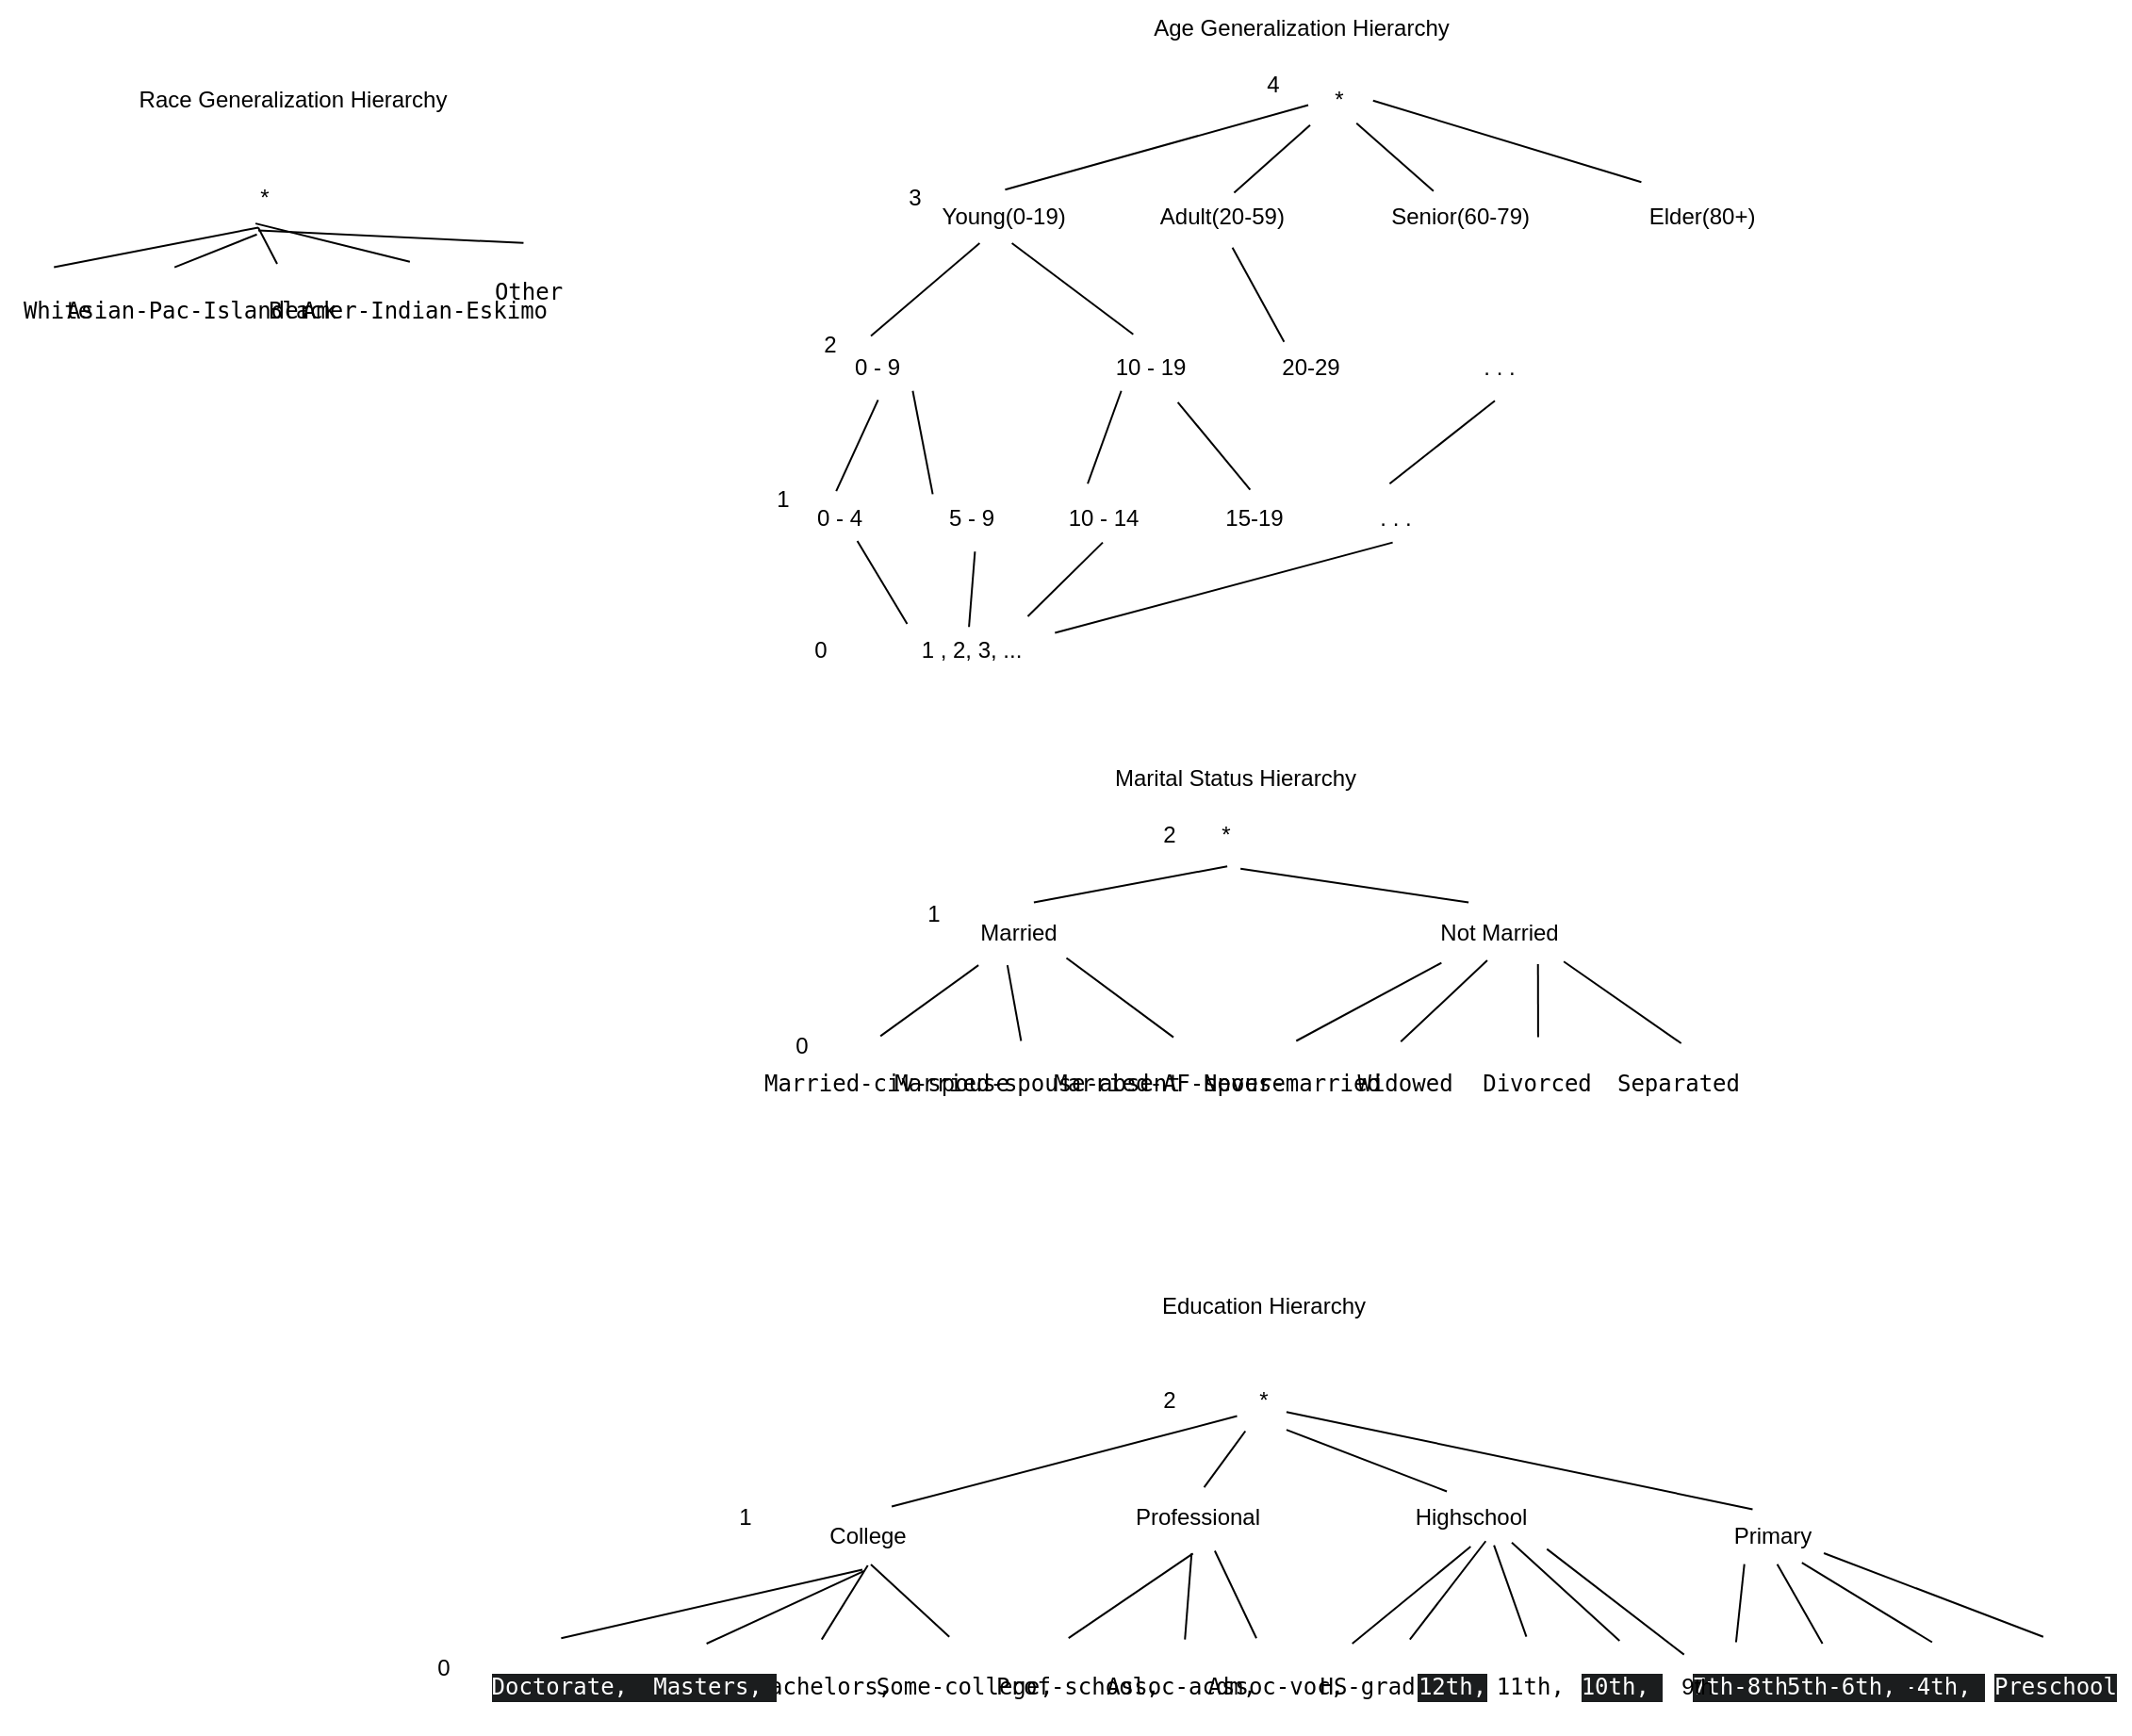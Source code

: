 <mxfile version="28.1.2">
  <diagram name="Page-1" id="BXACPQCS-xIfbanNCWVC">
    <mxGraphModel dx="1797" dy="656" grid="1" gridSize="10" guides="1" tooltips="1" connect="1" arrows="1" fold="1" page="1" pageScale="1" pageWidth="850" pageHeight="1100" math="0" shadow="0">
      <root>
        <mxCell id="0" />
        <mxCell id="1" parent="0" />
        <mxCell id="1mVYOBVDLo1fgl-eQnJa-1" value="1 , 2, 3, ..." style="text;html=1;align=center;verticalAlign=middle;resizable=0;points=[];autosize=1;strokeColor=none;fillColor=none;" vertex="1" parent="1">
          <mxGeometry x="85" y="350" width="80" height="30" as="geometry" />
        </mxCell>
        <mxCell id="1mVYOBVDLo1fgl-eQnJa-2" value="Age Generalization Hierarchy" style="text;html=1;align=center;verticalAlign=middle;resizable=0;points=[];autosize=1;strokeColor=none;fillColor=none;" vertex="1" parent="1">
          <mxGeometry x="210" y="20" width="180" height="30" as="geometry" />
        </mxCell>
        <mxCell id="1mVYOBVDLo1fgl-eQnJa-4" value="0 - 4" style="text;html=1;align=center;verticalAlign=middle;resizable=0;points=[];autosize=1;strokeColor=none;fillColor=none;" vertex="1" parent="1">
          <mxGeometry x="30" y="280" width="50" height="30" as="geometry" />
        </mxCell>
        <mxCell id="1mVYOBVDLo1fgl-eQnJa-5" value="5 - 9" style="text;html=1;align=center;verticalAlign=middle;resizable=0;points=[];autosize=1;strokeColor=none;fillColor=none;" vertex="1" parent="1">
          <mxGeometry x="100" y="280" width="50" height="30" as="geometry" />
        </mxCell>
        <mxCell id="1mVYOBVDLo1fgl-eQnJa-6" value="10 - 14" style="text;html=1;align=center;verticalAlign=middle;resizable=0;points=[];autosize=1;strokeColor=none;fillColor=none;" vertex="1" parent="1">
          <mxGeometry x="165" y="280" width="60" height="30" as="geometry" />
        </mxCell>
        <mxCell id="1mVYOBVDLo1fgl-eQnJa-7" value=". . ." style="text;html=1;align=center;verticalAlign=middle;resizable=0;points=[];autosize=1;strokeColor=none;fillColor=none;" vertex="1" parent="1">
          <mxGeometry x="330" y="280" width="40" height="30" as="geometry" />
        </mxCell>
        <mxCell id="1mVYOBVDLo1fgl-eQnJa-9" value="" style="endArrow=none;html=1;rounded=0;exitX=0.078;exitY=0.033;exitDx=0;exitDy=0;exitPerimeter=0;entryX=0.696;entryY=0.9;entryDx=0;entryDy=0;entryPerimeter=0;" edge="1" parent="1" source="1mVYOBVDLo1fgl-eQnJa-1" target="1mVYOBVDLo1fgl-eQnJa-4">
          <mxGeometry width="50" height="50" relative="1" as="geometry">
            <mxPoint x="260" y="340" as="sourcePoint" />
            <mxPoint x="310" y="290" as="targetPoint" />
          </mxGeometry>
        </mxCell>
        <mxCell id="1mVYOBVDLo1fgl-eQnJa-10" value="" style="endArrow=none;html=1;rounded=0;exitX=0.488;exitY=0.087;exitDx=0;exitDy=0;exitPerimeter=0;entryX=0.544;entryY=1.087;entryDx=0;entryDy=0;entryPerimeter=0;" edge="1" parent="1" source="1mVYOBVDLo1fgl-eQnJa-1" target="1mVYOBVDLo1fgl-eQnJa-5">
          <mxGeometry width="50" height="50" relative="1" as="geometry">
            <mxPoint x="166" y="364" as="sourcePoint" />
            <mxPoint x="140" y="320" as="targetPoint" />
          </mxGeometry>
        </mxCell>
        <mxCell id="1mVYOBVDLo1fgl-eQnJa-11" value="" style="endArrow=none;html=1;rounded=0;exitX=0.878;exitY=-0.1;exitDx=0;exitDy=0;exitPerimeter=0;entryX=0.5;entryY=0.927;entryDx=0;entryDy=0;entryPerimeter=0;" edge="1" parent="1" source="1mVYOBVDLo1fgl-eQnJa-1" target="1mVYOBVDLo1fgl-eQnJa-6">
          <mxGeometry width="50" height="50" relative="1" as="geometry">
            <mxPoint x="276" y="414" as="sourcePoint" />
            <mxPoint x="250" y="370" as="targetPoint" />
          </mxGeometry>
        </mxCell>
        <mxCell id="1mVYOBVDLo1fgl-eQnJa-12" value="" style="endArrow=none;html=1;rounded=0;exitX=1.058;exitY=0.193;exitDx=0;exitDy=0;exitPerimeter=0;entryX=0.47;entryY=0.927;entryDx=0;entryDy=0;entryPerimeter=0;" edge="1" parent="1" source="1mVYOBVDLo1fgl-eQnJa-1" target="1mVYOBVDLo1fgl-eQnJa-7">
          <mxGeometry width="50" height="50" relative="1" as="geometry">
            <mxPoint x="296" y="454" as="sourcePoint" />
            <mxPoint x="270" y="410" as="targetPoint" />
          </mxGeometry>
        </mxCell>
        <mxCell id="1mVYOBVDLo1fgl-eQnJa-13" value="0 - 9" style="text;html=1;align=center;verticalAlign=middle;resizable=0;points=[];autosize=1;strokeColor=none;fillColor=none;" vertex="1" parent="1">
          <mxGeometry x="50" y="200" width="50" height="30" as="geometry" />
        </mxCell>
        <mxCell id="1mVYOBVDLo1fgl-eQnJa-14" value="10 - 19" style="text;html=1;align=center;verticalAlign=middle;resizable=0;points=[];autosize=1;strokeColor=none;fillColor=none;" vertex="1" parent="1">
          <mxGeometry x="190" y="200" width="60" height="30" as="geometry" />
        </mxCell>
        <mxCell id="1mVYOBVDLo1fgl-eQnJa-15" value="15-19" style="text;html=1;align=center;verticalAlign=middle;resizable=0;points=[];autosize=1;strokeColor=none;fillColor=none;" vertex="1" parent="1">
          <mxGeometry x="250" y="280" width="50" height="30" as="geometry" />
        </mxCell>
        <mxCell id="1mVYOBVDLo1fgl-eQnJa-16" value="" style="endArrow=none;html=1;rounded=0;entryX=0.516;entryY=1.073;entryDx=0;entryDy=0;entryPerimeter=0;exitX=0.472;exitY=0.02;exitDx=0;exitDy=0;exitPerimeter=0;" edge="1" parent="1" source="1mVYOBVDLo1fgl-eQnJa-4" target="1mVYOBVDLo1fgl-eQnJa-13">
          <mxGeometry width="50" height="50" relative="1" as="geometry">
            <mxPoint x="310" y="280" as="sourcePoint" />
            <mxPoint x="360" y="230" as="targetPoint" />
          </mxGeometry>
        </mxCell>
        <mxCell id="1mVYOBVDLo1fgl-eQnJa-17" value="" style="endArrow=none;html=1;rounded=0;exitX=0.096;exitY=0.073;exitDx=0;exitDy=0;exitPerimeter=0;entryX=0.884;entryY=0.913;entryDx=0;entryDy=0;entryPerimeter=0;" edge="1" parent="1" source="1mVYOBVDLo1fgl-eQnJa-5" target="1mVYOBVDLo1fgl-eQnJa-13">
          <mxGeometry width="50" height="50" relative="1" as="geometry">
            <mxPoint x="216" y="324" as="sourcePoint" />
            <mxPoint x="190" y="280" as="targetPoint" />
          </mxGeometry>
        </mxCell>
        <mxCell id="1mVYOBVDLo1fgl-eQnJa-18" value="" style="endArrow=none;html=1;rounded=0;exitX=0.367;exitY=-0.113;exitDx=0;exitDy=0;exitPerimeter=0;entryX=0.247;entryY=0.913;entryDx=0;entryDy=0;entryPerimeter=0;" edge="1" parent="1" source="1mVYOBVDLo1fgl-eQnJa-6" target="1mVYOBVDLo1fgl-eQnJa-14">
          <mxGeometry width="50" height="50" relative="1" as="geometry">
            <mxPoint x="196" y="304" as="sourcePoint" />
            <mxPoint x="170" y="260" as="targetPoint" />
          </mxGeometry>
        </mxCell>
        <mxCell id="1mVYOBVDLo1fgl-eQnJa-19" value="" style="endArrow=none;html=1;rounded=0;exitX=0.464;exitY=-0.007;exitDx=0;exitDy=0;exitPerimeter=0;entryX=0.747;entryY=1.113;entryDx=0;entryDy=0;entryPerimeter=0;" edge="1" parent="1" source="1mVYOBVDLo1fgl-eQnJa-15" target="1mVYOBVDLo1fgl-eQnJa-14">
          <mxGeometry width="50" height="50" relative="1" as="geometry">
            <mxPoint x="270" y="310" as="sourcePoint" />
            <mxPoint x="293" y="260" as="targetPoint" />
          </mxGeometry>
        </mxCell>
        <mxCell id="1mVYOBVDLo1fgl-eQnJa-20" value=". . ." style="text;html=1;align=center;verticalAlign=middle;resizable=0;points=[];autosize=1;strokeColor=none;fillColor=none;" vertex="1" parent="1">
          <mxGeometry x="385" y="200" width="40" height="30" as="geometry" />
        </mxCell>
        <mxCell id="1mVYOBVDLo1fgl-eQnJa-21" value="" style="endArrow=none;html=1;rounded=0;exitX=0.43;exitY=-0.113;exitDx=0;exitDy=0;exitPerimeter=0;entryX=0.45;entryY=1.087;entryDx=0;entryDy=0;entryPerimeter=0;" edge="1" parent="1" source="1mVYOBVDLo1fgl-eQnJa-7" target="1mVYOBVDLo1fgl-eQnJa-20">
          <mxGeometry width="50" height="50" relative="1" as="geometry">
            <mxPoint x="560" y="340" as="sourcePoint" />
            <mxPoint x="583" y="290" as="targetPoint" />
          </mxGeometry>
        </mxCell>
        <mxCell id="1mVYOBVDLo1fgl-eQnJa-22" value="Young(0-19)&amp;nbsp; &amp;nbsp; &amp;nbsp; &amp;nbsp; &amp;nbsp; &amp;nbsp; &amp;nbsp; &amp;nbsp;Adult(20-59)&amp;nbsp; &amp;nbsp; &amp;nbsp; &amp;nbsp; &amp;nbsp; &amp;nbsp; &amp;nbsp; &amp;nbsp; &amp;nbsp;Senior(60-79)&amp;nbsp; &amp;nbsp; &amp;nbsp; &amp;nbsp; &amp;nbsp; &amp;nbsp; &amp;nbsp; &amp;nbsp; &amp;nbsp; &amp;nbsp;Elder(80+)" style="text;html=1;align=center;verticalAlign=middle;resizable=0;points=[];autosize=1;strokeColor=none;fillColor=none;" vertex="1" parent="1">
          <mxGeometry x="100" y="120" width="450" height="30" as="geometry" />
        </mxCell>
        <mxCell id="1mVYOBVDLo1fgl-eQnJa-23" value="" style="endArrow=none;html=1;rounded=0;exitX=0.44;exitY=-0.06;exitDx=0;exitDy=0;exitPerimeter=0;entryX=0.066;entryY=0.967;entryDx=0;entryDy=0;entryPerimeter=0;" edge="1" parent="1" source="1mVYOBVDLo1fgl-eQnJa-13" target="1mVYOBVDLo1fgl-eQnJa-22">
          <mxGeometry width="50" height="50" relative="1" as="geometry">
            <mxPoint x="480" y="300" as="sourcePoint" />
            <mxPoint x="503" y="250" as="targetPoint" />
          </mxGeometry>
        </mxCell>
        <mxCell id="1mVYOBVDLo1fgl-eQnJa-24" value="" style="endArrow=none;html=1;rounded=0;exitX=0.353;exitY=-0.087;exitDx=0;exitDy=0;exitPerimeter=0;entryX=0.104;entryY=0.967;entryDx=0;entryDy=0;entryPerimeter=0;" edge="1" parent="1" source="1mVYOBVDLo1fgl-eQnJa-14" target="1mVYOBVDLo1fgl-eQnJa-22">
          <mxGeometry width="50" height="50" relative="1" as="geometry">
            <mxPoint x="360" y="270" as="sourcePoint" />
            <mxPoint x="383" y="220" as="targetPoint" />
          </mxGeometry>
        </mxCell>
        <mxCell id="1mVYOBVDLo1fgl-eQnJa-25" value="20-29" style="text;html=1;align=center;verticalAlign=middle;resizable=0;points=[];autosize=1;strokeColor=none;fillColor=none;" vertex="1" parent="1">
          <mxGeometry x="280" y="200" width="50" height="30" as="geometry" />
        </mxCell>
        <mxCell id="1mVYOBVDLo1fgl-eQnJa-26" value="" style="endArrow=none;html=1;rounded=0;exitX=0.224;exitY=0.047;exitDx=0;exitDy=0;exitPerimeter=0;entryX=0.364;entryY=1.047;entryDx=0;entryDy=0;entryPerimeter=0;" edge="1" parent="1" source="1mVYOBVDLo1fgl-eQnJa-25" target="1mVYOBVDLo1fgl-eQnJa-22">
          <mxGeometry width="50" height="50" relative="1" as="geometry">
            <mxPoint x="420" y="230" as="sourcePoint" />
            <mxPoint x="443" y="180" as="targetPoint" />
          </mxGeometry>
        </mxCell>
        <mxCell id="1mVYOBVDLo1fgl-eQnJa-27" value="*" style="text;html=1;align=center;verticalAlign=middle;resizable=0;points=[];autosize=1;strokeColor=none;fillColor=none;" vertex="1" parent="1">
          <mxGeometry x="305" y="58" width="30" height="30" as="geometry" />
        </mxCell>
        <mxCell id="1mVYOBVDLo1fgl-eQnJa-28" value="" style="endArrow=none;html=1;rounded=0;exitX=0.096;exitY=0.02;exitDx=0;exitDy=0;exitPerimeter=0;entryX=-0.033;entryY=0.593;entryDx=0;entryDy=0;entryPerimeter=0;" edge="1" parent="1" source="1mVYOBVDLo1fgl-eQnJa-22" target="1mVYOBVDLo1fgl-eQnJa-27">
          <mxGeometry width="50" height="50" relative="1" as="geometry">
            <mxPoint x="190" y="130" as="sourcePoint" />
            <mxPoint x="213" y="80" as="targetPoint" />
          </mxGeometry>
        </mxCell>
        <mxCell id="1mVYOBVDLo1fgl-eQnJa-29" value="" style="endArrow=none;html=1;rounded=0;exitX=0.366;exitY=0.073;exitDx=0;exitDy=0;exitPerimeter=0;" edge="1" parent="1" source="1mVYOBVDLo1fgl-eQnJa-22" target="1mVYOBVDLo1fgl-eQnJa-27">
          <mxGeometry width="50" height="50" relative="1" as="geometry">
            <mxPoint x="260" y="170" as="sourcePoint" />
            <mxPoint x="283" y="120" as="targetPoint" />
          </mxGeometry>
        </mxCell>
        <mxCell id="1mVYOBVDLo1fgl-eQnJa-30" value="" style="endArrow=none;html=1;rounded=0;exitX=0.601;exitY=0.047;exitDx=0;exitDy=0;exitPerimeter=0;entryX=0.82;entryY=0.913;entryDx=0;entryDy=0;entryPerimeter=0;" edge="1" parent="1" source="1mVYOBVDLo1fgl-eQnJa-22" target="1mVYOBVDLo1fgl-eQnJa-27">
          <mxGeometry width="50" height="50" relative="1" as="geometry">
            <mxPoint x="360" y="200" as="sourcePoint" />
            <mxPoint x="383" y="150" as="targetPoint" />
          </mxGeometry>
        </mxCell>
        <mxCell id="1mVYOBVDLo1fgl-eQnJa-31" value="" style="endArrow=none;html=1;rounded=0;exitX=0.846;exitY=-0.113;exitDx=0;exitDy=0;exitPerimeter=0;entryX=1.113;entryY=0.513;entryDx=0;entryDy=0;entryPerimeter=0;" edge="1" parent="1" source="1mVYOBVDLo1fgl-eQnJa-22" target="1mVYOBVDLo1fgl-eQnJa-27">
          <mxGeometry width="50" height="50" relative="1" as="geometry">
            <mxPoint x="430" y="110" as="sourcePoint" />
            <mxPoint x="453" y="60" as="targetPoint" />
          </mxGeometry>
        </mxCell>
        <mxCell id="1mVYOBVDLo1fgl-eQnJa-32" value="Marital Status Hierarchy" style="text;html=1;align=center;verticalAlign=middle;resizable=0;points=[];autosize=1;strokeColor=none;fillColor=none;" vertex="1" parent="1">
          <mxGeometry x="190" y="418" width="150" height="30" as="geometry" />
        </mxCell>
        <mxCell id="1mVYOBVDLo1fgl-eQnJa-33" value="*" style="text;html=1;align=center;verticalAlign=middle;resizable=0;points=[];autosize=1;strokeColor=none;fillColor=none;" vertex="1" parent="1">
          <mxGeometry x="245" y="448" width="30" height="30" as="geometry" />
        </mxCell>
        <mxCell id="1mVYOBVDLo1fgl-eQnJa-34" value="&lt;pre style=&quot;text-align: start; overflow-wrap: break-word; text-wrap-mode: wrap;&quot;&gt;Married-civ-spouse&lt;/pre&gt;" style="text;html=1;align=center;verticalAlign=middle;resizable=0;points=[];autosize=1;strokeColor=none;fillColor=none;" vertex="1" parent="1">
          <mxGeometry x="10" y="570" width="140" height="50" as="geometry" />
        </mxCell>
        <mxCell id="1mVYOBVDLo1fgl-eQnJa-35" value="&lt;pre style=&quot;text-align: start; overflow-wrap: break-word; text-wrap-mode: wrap;&quot;&gt;Divorced&lt;/pre&gt;" style="text;html=1;align=center;verticalAlign=middle;resizable=0;points=[];autosize=1;strokeColor=none;fillColor=none;" vertex="1" parent="1">
          <mxGeometry x="385" y="570" width="80" height="50" as="geometry" />
        </mxCell>
        <mxCell id="1mVYOBVDLo1fgl-eQnJa-36" value="&lt;pre style=&quot;text-align: start; overflow-wrap: break-word; text-wrap-mode: wrap;&quot;&gt;Never-married&lt;/pre&gt;" style="text;html=1;align=center;verticalAlign=middle;resizable=0;points=[];autosize=1;strokeColor=none;fillColor=none;" vertex="1" parent="1">
          <mxGeometry x="240" y="570" width="110" height="50" as="geometry" />
        </mxCell>
        <mxCell id="1mVYOBVDLo1fgl-eQnJa-37" value="&lt;pre style=&quot;text-align: start; overflow-wrap: break-word; text-wrap-mode: wrap;&quot;&gt;Separated&lt;/pre&gt;" style="text;html=1;align=center;verticalAlign=middle;resizable=0;points=[];autosize=1;strokeColor=none;fillColor=none;" vertex="1" parent="1">
          <mxGeometry x="460" y="570" width="80" height="50" as="geometry" />
        </mxCell>
        <mxCell id="1mVYOBVDLo1fgl-eQnJa-38" value="&lt;pre style=&quot;text-align: start; overflow-wrap: break-word; text-wrap-mode: wrap;&quot;&gt;Widowed&lt;/pre&gt;" style="text;html=1;align=center;verticalAlign=middle;resizable=0;points=[];autosize=1;strokeColor=none;fillColor=none;" vertex="1" parent="1">
          <mxGeometry x="320" y="570" width="70" height="50" as="geometry" />
        </mxCell>
        <mxCell id="1mVYOBVDLo1fgl-eQnJa-40" value="&lt;pre style=&quot;text-align: start; overflow-wrap: break-word; text-wrap-mode: wrap;&quot;&gt;Married-spouse-absent&lt;/pre&gt;" style="text;html=1;align=center;verticalAlign=middle;resizable=0;points=[];autosize=1;strokeColor=none;fillColor=none;" vertex="1" parent="1">
          <mxGeometry x="80" y="570" width="160" height="50" as="geometry" />
        </mxCell>
        <mxCell id="1mVYOBVDLo1fgl-eQnJa-41" value="&lt;pre style=&quot;text-align: start; overflow-wrap: break-word; text-wrap-mode: wrap;&quot;&gt;Married-AF-spouse&lt;/pre&gt;" style="text;html=1;align=center;verticalAlign=middle;resizable=0;points=[];autosize=1;strokeColor=none;fillColor=none;" vertex="1" parent="1">
          <mxGeometry x="160" y="570" width="140" height="50" as="geometry" />
        </mxCell>
        <mxCell id="1mVYOBVDLo1fgl-eQnJa-42" value="Not Married" style="text;html=1;align=center;verticalAlign=middle;resizable=0;points=[];autosize=1;strokeColor=none;fillColor=none;" vertex="1" parent="1">
          <mxGeometry x="360" y="500" width="90" height="30" as="geometry" />
        </mxCell>
        <mxCell id="1mVYOBVDLo1fgl-eQnJa-43" value="Married" style="text;html=1;align=center;verticalAlign=middle;resizable=0;points=[];autosize=1;strokeColor=none;fillColor=none;" vertex="1" parent="1">
          <mxGeometry x="120" y="500" width="60" height="30" as="geometry" />
        </mxCell>
        <mxCell id="1mVYOBVDLo1fgl-eQnJa-44" value="" style="endArrow=none;html=1;rounded=0;entryX=0.151;entryY=1.069;entryDx=0;entryDy=0;entryPerimeter=0;exitX=0.479;exitY=-0.006;exitDx=0;exitDy=0;exitPerimeter=0;" edge="1" parent="1" source="1mVYOBVDLo1fgl-eQnJa-34" target="1mVYOBVDLo1fgl-eQnJa-43">
          <mxGeometry width="50" height="50" relative="1" as="geometry">
            <mxPoint x="260" y="490" as="sourcePoint" />
            <mxPoint x="310" y="440" as="targetPoint" />
          </mxGeometry>
        </mxCell>
        <mxCell id="1mVYOBVDLo1fgl-eQnJa-45" value="" style="endArrow=none;html=1;rounded=0;entryX=0.163;entryY=1.027;entryDx=0;entryDy=0;entryPerimeter=0;exitX=0.524;exitY=0.045;exitDx=0;exitDy=0;exitPerimeter=0;" edge="1" parent="1" source="1mVYOBVDLo1fgl-eQnJa-36" target="1mVYOBVDLo1fgl-eQnJa-42">
          <mxGeometry width="50" height="50" relative="1" as="geometry">
            <mxPoint x="230" y="608" as="sourcePoint" />
            <mxPoint x="312" y="550" as="targetPoint" />
          </mxGeometry>
        </mxCell>
        <mxCell id="1mVYOBVDLo1fgl-eQnJa-46" value="" style="endArrow=none;html=1;rounded=0;exitX=0.473;exitY=0.053;exitDx=0;exitDy=0;exitPerimeter=0;entryX=0.433;entryY=0.984;entryDx=0;entryDy=0;entryPerimeter=0;" edge="1" parent="1" source="1mVYOBVDLo1fgl-eQnJa-38" target="1mVYOBVDLo1fgl-eQnJa-42">
          <mxGeometry width="50" height="50" relative="1" as="geometry">
            <mxPoint x="360" y="598" as="sourcePoint" />
            <mxPoint x="323" y="529" as="targetPoint" />
          </mxGeometry>
        </mxCell>
        <mxCell id="1mVYOBVDLo1fgl-eQnJa-47" value="" style="endArrow=none;html=1;rounded=0;entryX=0.407;entryY=1.069;entryDx=0;entryDy=0;entryPerimeter=0;exitX=0.448;exitY=0.045;exitDx=0;exitDy=0;exitPerimeter=0;" edge="1" parent="1" source="1mVYOBVDLo1fgl-eQnJa-40" target="1mVYOBVDLo1fgl-eQnJa-43">
          <mxGeometry width="50" height="50" relative="1" as="geometry">
            <mxPoint x="400" y="738" as="sourcePoint" />
            <mxPoint x="482" y="680" as="targetPoint" />
          </mxGeometry>
        </mxCell>
        <mxCell id="1mVYOBVDLo1fgl-eQnJa-48" value="" style="endArrow=none;html=1;rounded=0;entryX=0.929;entryY=0.941;entryDx=0;entryDy=0;entryPerimeter=0;exitX=0.518;exitY=0.006;exitDx=0;exitDy=0;exitPerimeter=0;" edge="1" parent="1" source="1mVYOBVDLo1fgl-eQnJa-41" target="1mVYOBVDLo1fgl-eQnJa-43">
          <mxGeometry width="50" height="50" relative="1" as="geometry">
            <mxPoint x="360" y="748" as="sourcePoint" />
            <mxPoint x="442" y="690" as="targetPoint" />
          </mxGeometry>
        </mxCell>
        <mxCell id="1mVYOBVDLo1fgl-eQnJa-49" value="" style="endArrow=none;html=1;rounded=0;entryX=0.732;entryY=1.048;entryDx=0;entryDy=0;entryPerimeter=0;exitX=0.512;exitY=0.006;exitDx=0;exitDy=0;exitPerimeter=0;" edge="1" parent="1" source="1mVYOBVDLo1fgl-eQnJa-35" target="1mVYOBVDLo1fgl-eQnJa-42">
          <mxGeometry width="50" height="50" relative="1" as="geometry">
            <mxPoint x="300" y="748" as="sourcePoint" />
            <mxPoint x="382" y="690" as="targetPoint" />
          </mxGeometry>
        </mxCell>
        <mxCell id="1mVYOBVDLo1fgl-eQnJa-50" value="" style="endArrow=none;html=1;rounded=0;entryX=0.884;entryY=1.005;entryDx=0;entryDy=0;entryPerimeter=0;exitX=0.523;exitY=0.07;exitDx=0;exitDy=0;exitPerimeter=0;" edge="1" parent="1" source="1mVYOBVDLo1fgl-eQnJa-37" target="1mVYOBVDLo1fgl-eQnJa-42">
          <mxGeometry width="50" height="50" relative="1" as="geometry">
            <mxPoint x="380" y="688" as="sourcePoint" />
            <mxPoint x="462" y="630" as="targetPoint" />
          </mxGeometry>
        </mxCell>
        <mxCell id="1mVYOBVDLo1fgl-eQnJa-51" value="" style="endArrow=none;html=1;rounded=0;entryX=0.535;entryY=1.053;entryDx=0;entryDy=0;entryPerimeter=0;exitX=0.641;exitY=-0.04;exitDx=0;exitDy=0;exitPerimeter=0;" edge="1" parent="1" source="1mVYOBVDLo1fgl-eQnJa-43" target="1mVYOBVDLo1fgl-eQnJa-33">
          <mxGeometry width="50" height="50" relative="1" as="geometry">
            <mxPoint x="320" y="668" as="sourcePoint" />
            <mxPoint x="402" y="610" as="targetPoint" />
          </mxGeometry>
        </mxCell>
        <mxCell id="1mVYOBVDLo1fgl-eQnJa-52" value="" style="endArrow=none;html=1;rounded=0;entryX=0.769;entryY=1.096;entryDx=0;entryDy=0;entryPerimeter=0;exitX=0.323;exitY=-0.04;exitDx=0;exitDy=0;exitPerimeter=0;" edge="1" parent="1" source="1mVYOBVDLo1fgl-eQnJa-42" target="1mVYOBVDLo1fgl-eQnJa-33">
          <mxGeometry width="50" height="50" relative="1" as="geometry">
            <mxPoint x="280" y="568" as="sourcePoint" />
            <mxPoint x="362" y="510" as="targetPoint" />
          </mxGeometry>
        </mxCell>
        <mxCell id="1mVYOBVDLo1fgl-eQnJa-53" value="Education Hierarchy" style="text;html=1;align=center;verticalAlign=middle;resizable=0;points=[];autosize=1;strokeColor=none;fillColor=none;" vertex="1" parent="1">
          <mxGeometry x="215" y="698" width="130" height="30" as="geometry" />
        </mxCell>
        <mxCell id="1mVYOBVDLo1fgl-eQnJa-54" value="*" style="text;html=1;align=center;verticalAlign=middle;resizable=0;points=[];autosize=1;strokeColor=none;fillColor=none;" vertex="1" parent="1">
          <mxGeometry x="265" y="748" width="30" height="30" as="geometry" />
        </mxCell>
        <mxCell id="1mVYOBVDLo1fgl-eQnJa-55" value="&lt;pre style=&quot;text-align: start; overflow-wrap: break-word; text-wrap-mode: wrap;&quot;&gt;Bachelors, &lt;/pre&gt;" style="text;html=1;align=center;verticalAlign=middle;resizable=0;points=[];autosize=1;strokeColor=none;fillColor=none;" vertex="1" parent="1">
          <mxGeometry y="890" width="100" height="50" as="geometry" />
        </mxCell>
        <mxCell id="1mVYOBVDLo1fgl-eQnJa-56" value="&lt;pre style=&quot;text-align: start; overflow-wrap: break-word; text-wrap-mode: wrap;&quot;&gt;Some-college, &lt;/pre&gt;" style="text;html=1;align=center;verticalAlign=middle;resizable=0;points=[];autosize=1;strokeColor=none;fillColor=none;" vertex="1" parent="1">
          <mxGeometry x="65" y="890" width="120" height="50" as="geometry" />
        </mxCell>
        <mxCell id="1mVYOBVDLo1fgl-eQnJa-57" value="&lt;pre style=&quot;text-align: start; overflow-wrap: break-word; text-wrap-mode: wrap;&quot;&gt;11th, &lt;/pre&gt;" style="text;html=1;align=center;verticalAlign=middle;resizable=0;points=[];autosize=1;strokeColor=none;fillColor=none;" vertex="1" parent="1">
          <mxGeometry x="395" y="890" width="60" height="50" as="geometry" />
        </mxCell>
        <mxCell id="1mVYOBVDLo1fgl-eQnJa-58" value="&lt;pre style=&quot;text-align: start; overflow-wrap: break-word; text-wrap-mode: wrap;&quot;&gt;HS-grad&lt;/pre&gt;" style="text;html=1;align=center;verticalAlign=middle;resizable=0;points=[];autosize=1;strokeColor=none;fillColor=none;" vertex="1" parent="1">
          <mxGeometry x="300" y="890" width="70" height="50" as="geometry" />
        </mxCell>
        <mxCell id="1mVYOBVDLo1fgl-eQnJa-59" value="&lt;pre style=&quot;text-align: start; overflow-wrap: break-word; text-wrap-mode: wrap;&quot;&gt;Prof-school, &lt;/pre&gt;" style="text;html=1;align=center;verticalAlign=middle;resizable=0;points=[];autosize=1;strokeColor=none;fillColor=none;" vertex="1" parent="1">
          <mxGeometry x="130" y="890" width="110" height="50" as="geometry" />
        </mxCell>
        <mxCell id="1mVYOBVDLo1fgl-eQnJa-60" value="&lt;pre style=&quot;text-align: start; overflow-wrap: break-word; text-wrap-mode: wrap;&quot;&gt;Assoc-acdm, &lt;/pre&gt;" style="text;html=1;align=center;verticalAlign=middle;resizable=0;points=[];autosize=1;strokeColor=none;fillColor=none;" vertex="1" parent="1">
          <mxGeometry x="190" y="890" width="100" height="50" as="geometry" />
        </mxCell>
        <mxCell id="1mVYOBVDLo1fgl-eQnJa-61" value="&lt;pre style=&quot;text-align: start; overflow-wrap: break-word; text-wrap-mode: wrap;&quot;&gt;Assoc-voc, &lt;/pre&gt;" style="text;html=1;align=center;verticalAlign=middle;resizable=0;points=[];autosize=1;strokeColor=none;fillColor=none;" vertex="1" parent="1">
          <mxGeometry x="240" y="890" width="100" height="50" as="geometry" />
        </mxCell>
        <mxCell id="1mVYOBVDLo1fgl-eQnJa-63" value="&lt;pre style=&quot;text-align: start; overflow-wrap: break-word; text-wrap-mode: wrap; color: rgb(255, 255, 255); background-color: rgb(27, 29, 30);&quot;&gt;7th-8th, &lt;/pre&gt;" style="text;html=1;align=center;verticalAlign=middle;resizable=0;points=[];autosize=1;strokeColor=none;fillColor=none;" vertex="1" parent="1">
          <mxGeometry x="500" y="890" width="80" height="50" as="geometry" />
        </mxCell>
        <mxCell id="1mVYOBVDLo1fgl-eQnJa-64" value="&lt;pre style=&quot;text-align: start; overflow-wrap: break-word; text-wrap-mode: wrap; color: rgb(255, 255, 255); background-color: rgb(27, 29, 30);&quot;&gt;12th,&lt;/pre&gt;" style="text;html=1;align=center;verticalAlign=middle;resizable=0;points=[];autosize=1;strokeColor=none;fillColor=none;" vertex="1" parent="1">
          <mxGeometry x="350" y="890" width="60" height="50" as="geometry" />
        </mxCell>
        <mxCell id="1mVYOBVDLo1fgl-eQnJa-65" value="9th" style="text;html=1;align=center;verticalAlign=middle;resizable=0;points=[];autosize=1;strokeColor=none;fillColor=none;" vertex="1" parent="1">
          <mxGeometry x="490" y="900" width="40" height="30" as="geometry" />
        </mxCell>
        <mxCell id="1mVYOBVDLo1fgl-eQnJa-66" value="&lt;pre style=&quot;text-align: start; overflow-wrap: break-word; text-wrap-mode: wrap; color: rgb(255, 255, 255); background-color: rgb(27, 29, 30);&quot;&gt; Masters, &lt;/pre&gt;" style="text;html=1;align=center;verticalAlign=middle;resizable=0;points=[];autosize=1;strokeColor=none;fillColor=none;" vertex="1" parent="1">
          <mxGeometry x="-60" y="890" width="90" height="50" as="geometry" />
        </mxCell>
        <mxCell id="1mVYOBVDLo1fgl-eQnJa-67" value="&lt;pre style=&quot;text-align: start; overflow-wrap: break-word; text-wrap-mode: wrap; color: rgb(255, 255, 255); background-color: rgb(27, 29, 30);&quot;&gt;1st-4th, &lt;/pre&gt;" style="text;html=1;align=center;verticalAlign=middle;resizable=0;points=[];autosize=1;strokeColor=none;fillColor=none;" vertex="1" parent="1">
          <mxGeometry x="590" y="890" width="80" height="50" as="geometry" />
        </mxCell>
        <mxCell id="1mVYOBVDLo1fgl-eQnJa-68" value="&lt;pre style=&quot;text-align: start; overflow-wrap: break-word; text-wrap-mode: wrap; color: rgb(255, 255, 255); background-color: rgb(27, 29, 30);&quot;&gt;10th, &lt;/pre&gt;" style="text;html=1;align=center;verticalAlign=middle;resizable=0;points=[];autosize=1;strokeColor=none;fillColor=none;" vertex="1" parent="1">
          <mxGeometry x="440" y="890" width="60" height="50" as="geometry" />
        </mxCell>
        <mxCell id="1mVYOBVDLo1fgl-eQnJa-69" value="&lt;pre style=&quot;text-align: start; overflow-wrap: break-word; text-wrap-mode: wrap; color: rgb(255, 255, 255); background-color: rgb(27, 29, 30);&quot;&gt;Doctorate, &lt;/pre&gt;" style="text;html=1;align=center;verticalAlign=middle;resizable=0;points=[];autosize=1;strokeColor=none;fillColor=none;" vertex="1" parent="1">
          <mxGeometry x="-140" y="890" width="100" height="50" as="geometry" />
        </mxCell>
        <mxCell id="1mVYOBVDLo1fgl-eQnJa-70" value="&lt;pre style=&quot;text-align: start; overflow-wrap: break-word; text-wrap-mode: wrap; color: rgb(255, 255, 255); background-color: rgb(27, 29, 30);&quot;&gt;5th-6th, &lt;/pre&gt;" style="text;html=1;align=center;verticalAlign=middle;resizable=0;points=[];autosize=1;strokeColor=none;fillColor=none;" vertex="1" parent="1">
          <mxGeometry x="550" y="890" width="80" height="50" as="geometry" />
        </mxCell>
        <mxCell id="1mVYOBVDLo1fgl-eQnJa-71" value="&lt;pre style=&quot;text-align: start; overflow-wrap: break-word; text-wrap-mode: wrap; color: rgb(255, 255, 255); background-color: rgb(27, 29, 30);&quot;&gt;Preschool&lt;/pre&gt;" style="text;html=1;align=center;verticalAlign=middle;resizable=0;points=[];autosize=1;strokeColor=none;fillColor=none;" vertex="1" parent="1">
          <mxGeometry x="660" y="890" width="80" height="50" as="geometry" />
        </mxCell>
        <mxCell id="1mVYOBVDLo1fgl-eQnJa-72" value="College" style="text;html=1;align=center;verticalAlign=middle;resizable=0;points=[];autosize=1;strokeColor=none;fillColor=none;" vertex="1" parent="1">
          <mxGeometry x="40" y="820" width="60" height="30" as="geometry" />
        </mxCell>
        <mxCell id="1mVYOBVDLo1fgl-eQnJa-73" value="Highschool" style="text;html=1;align=center;verticalAlign=middle;resizable=0;points=[];autosize=1;strokeColor=none;fillColor=none;" vertex="1" parent="1">
          <mxGeometry x="350" y="810" width="80" height="30" as="geometry" />
        </mxCell>
        <mxCell id="1mVYOBVDLo1fgl-eQnJa-74" value="Primary" style="text;html=1;align=center;verticalAlign=middle;resizable=0;points=[];autosize=1;strokeColor=none;fillColor=none;" vertex="1" parent="1">
          <mxGeometry x="520" y="820" width="60" height="30" as="geometry" />
        </mxCell>
        <mxCell id="1mVYOBVDLo1fgl-eQnJa-75" value="" style="endArrow=none;html=1;rounded=0;entryX=0.458;entryY=1.091;entryDx=0;entryDy=0;entryPerimeter=0;exitX=0.477;exitY=-0.018;exitDx=0;exitDy=0;exitPerimeter=0;" edge="1" parent="1" source="1mVYOBVDLo1fgl-eQnJa-69" target="1mVYOBVDLo1fgl-eQnJa-72">
          <mxGeometry width="50" height="50" relative="1" as="geometry">
            <mxPoint x="310" y="850" as="sourcePoint" />
            <mxPoint x="360" y="800" as="targetPoint" />
          </mxGeometry>
        </mxCell>
        <mxCell id="1mVYOBVDLo1fgl-eQnJa-76" value="" style="endArrow=none;html=1;rounded=0;exitX=0.498;exitY=0.04;exitDx=0;exitDy=0;exitPerimeter=0;entryX=0.474;entryY=1.115;entryDx=0;entryDy=0;entryPerimeter=0;" edge="1" parent="1" source="1mVYOBVDLo1fgl-eQnJa-66" target="1mVYOBVDLo1fgl-eQnJa-72">
          <mxGeometry width="50" height="50" relative="1" as="geometry">
            <mxPoint x="80" y="887" as="sourcePoint" />
            <mxPoint x="90" y="850" as="targetPoint" />
          </mxGeometry>
        </mxCell>
        <mxCell id="1mVYOBVDLo1fgl-eQnJa-77" value="" style="endArrow=none;html=1;rounded=0;exitX=0.459;exitY=-0.004;exitDx=0;exitDy=0;exitPerimeter=0;entryX=0.506;entryY=1.018;entryDx=0;entryDy=0;entryPerimeter=0;" edge="1" parent="1" source="1mVYOBVDLo1fgl-eQnJa-55" target="1mVYOBVDLo1fgl-eQnJa-72">
          <mxGeometry width="50" height="50" relative="1" as="geometry">
            <mxPoint x="150" y="907" as="sourcePoint" />
            <mxPoint x="70" y="852" as="targetPoint" />
          </mxGeometry>
        </mxCell>
        <mxCell id="1mVYOBVDLo1fgl-eQnJa-78" value="" style="endArrow=none;html=1;rounded=0;exitX=0.405;exitY=-0.033;exitDx=0;exitDy=0;exitPerimeter=0;" edge="1" parent="1" source="1mVYOBVDLo1fgl-eQnJa-56">
          <mxGeometry width="50" height="50" relative="1" as="geometry">
            <mxPoint x="210" y="867" as="sourcePoint" />
            <mxPoint x="72" y="850" as="targetPoint" />
          </mxGeometry>
        </mxCell>
        <mxCell id="1mVYOBVDLo1fgl-eQnJa-79" value="Professional" style="text;html=1;align=center;verticalAlign=middle;resizable=0;points=[];autosize=1;strokeColor=none;fillColor=none;" vertex="1" parent="1">
          <mxGeometry x="200" y="810" width="90" height="30" as="geometry" />
        </mxCell>
        <mxCell id="1mVYOBVDLo1fgl-eQnJa-81" value="" style="endArrow=none;html=1;rounded=0;exitX=0.426;exitY=-0.018;exitDx=0;exitDy=0;exitPerimeter=0;entryX=0.476;entryY=1.139;entryDx=0;entryDy=0;entryPerimeter=0;" edge="1" parent="1" source="1mVYOBVDLo1fgl-eQnJa-59" target="1mVYOBVDLo1fgl-eQnJa-79">
          <mxGeometry width="50" height="50" relative="1" as="geometry">
            <mxPoint x="292" y="898" as="sourcePoint" />
            <mxPoint x="250" y="860" as="targetPoint" />
          </mxGeometry>
        </mxCell>
        <mxCell id="1mVYOBVDLo1fgl-eQnJa-82" value="" style="endArrow=none;html=1;rounded=0;exitX=0.486;exitY=-0.004;exitDx=0;exitDy=0;exitPerimeter=0;entryX=0.468;entryY=1.139;entryDx=0;entryDy=0;entryPerimeter=0;" edge="1" parent="1" source="1mVYOBVDLo1fgl-eQnJa-60" target="1mVYOBVDLo1fgl-eQnJa-79">
          <mxGeometry width="50" height="50" relative="1" as="geometry">
            <mxPoint x="282" y="908" as="sourcePoint" />
            <mxPoint x="240" y="870" as="targetPoint" />
          </mxGeometry>
        </mxCell>
        <mxCell id="1mVYOBVDLo1fgl-eQnJa-83" value="" style="endArrow=none;html=1;rounded=0;exitX=0.365;exitY=-0.018;exitDx=0;exitDy=0;exitPerimeter=0;entryX=0.605;entryY=1.091;entryDx=0;entryDy=0;entryPerimeter=0;" edge="1" parent="1" source="1mVYOBVDLo1fgl-eQnJa-61" target="1mVYOBVDLo1fgl-eQnJa-79">
          <mxGeometry width="50" height="50" relative="1" as="geometry">
            <mxPoint x="352" y="908" as="sourcePoint" />
            <mxPoint x="310" y="870" as="targetPoint" />
          </mxGeometry>
        </mxCell>
        <mxCell id="1mVYOBVDLo1fgl-eQnJa-84" value="" style="endArrow=none;html=1;rounded=0;exitX=0.391;exitY=0.04;exitDx=0;exitDy=0;exitPerimeter=0;entryX=0.502;entryY=1.018;entryDx=0;entryDy=0;entryPerimeter=0;" edge="1" parent="1" source="1mVYOBVDLo1fgl-eQnJa-58" target="1mVYOBVDLo1fgl-eQnJa-73">
          <mxGeometry width="50" height="50" relative="1" as="geometry">
            <mxPoint x="402" y="918" as="sourcePoint" />
            <mxPoint x="360" y="880" as="targetPoint" />
          </mxGeometry>
        </mxCell>
        <mxCell id="1mVYOBVDLo1fgl-eQnJa-85" value="" style="endArrow=none;html=1;rounded=0;exitX=0.132;exitY=-0.004;exitDx=0;exitDy=0;exitPerimeter=0;entryX=0.602;entryY=0.921;entryDx=0;entryDy=0;entryPerimeter=0;" edge="1" parent="1" source="1mVYOBVDLo1fgl-eQnJa-64" target="1mVYOBVDLo1fgl-eQnJa-73">
          <mxGeometry width="50" height="50" relative="1" as="geometry">
            <mxPoint x="362" y="891" as="sourcePoint" />
            <mxPoint x="360" y="850" as="targetPoint" />
          </mxGeometry>
        </mxCell>
        <mxCell id="1mVYOBVDLo1fgl-eQnJa-86" value="" style="endArrow=none;html=1;rounded=0;exitX=0.412;exitY=-0.033;exitDx=0;exitDy=0;exitPerimeter=0;entryX=0.657;entryY=0.994;entryDx=0;entryDy=0;entryPerimeter=0;" edge="1" parent="1" source="1mVYOBVDLo1fgl-eQnJa-57" target="1mVYOBVDLo1fgl-eQnJa-73">
          <mxGeometry width="50" height="50" relative="1" as="geometry">
            <mxPoint x="432" y="921" as="sourcePoint" />
            <mxPoint x="430" y="880" as="targetPoint" />
          </mxGeometry>
        </mxCell>
        <mxCell id="1mVYOBVDLo1fgl-eQnJa-87" value="" style="endArrow=none;html=1;rounded=0;exitX=0.486;exitY=0.011;exitDx=0;exitDy=0;exitPerimeter=0;entryX=0.775;entryY=0.945;entryDx=0;entryDy=0;entryPerimeter=0;" edge="1" parent="1" source="1mVYOBVDLo1fgl-eQnJa-68" target="1mVYOBVDLo1fgl-eQnJa-73">
          <mxGeometry width="50" height="50" relative="1" as="geometry">
            <mxPoint x="462" y="911" as="sourcePoint" />
            <mxPoint x="460" y="870" as="targetPoint" />
          </mxGeometry>
        </mxCell>
        <mxCell id="1mVYOBVDLo1fgl-eQnJa-90" value="" style="endArrow=none;html=1;rounded=0;exitX=0.334;exitY=-0.073;exitDx=0;exitDy=0;exitPerimeter=0;entryX=1.008;entryY=1.061;entryDx=0;entryDy=0;entryPerimeter=0;" edge="1" parent="1" source="1mVYOBVDLo1fgl-eQnJa-65" target="1mVYOBVDLo1fgl-eQnJa-73">
          <mxGeometry width="50" height="50" relative="1" as="geometry">
            <mxPoint x="487" y="913" as="sourcePoint" />
            <mxPoint x="430" y="860" as="targetPoint" />
          </mxGeometry>
        </mxCell>
        <mxCell id="1mVYOBVDLo1fgl-eQnJa-91" value="" style="endArrow=none;html=1;rounded=0;exitX=0.387;exitY=0.025;exitDx=0;exitDy=0;exitPerimeter=0;entryX=0.256;entryY=0.994;entryDx=0;entryDy=0;entryPerimeter=0;" edge="1" parent="1" source="1mVYOBVDLo1fgl-eQnJa-63" target="1mVYOBVDLo1fgl-eQnJa-74">
          <mxGeometry width="50" height="50" relative="1" as="geometry">
            <mxPoint x="557" y="903" as="sourcePoint" />
            <mxPoint x="500" y="850" as="targetPoint" />
          </mxGeometry>
        </mxCell>
        <mxCell id="1mVYOBVDLo1fgl-eQnJa-92" value="" style="endArrow=none;html=1;rounded=0;exitX=0.335;exitY=0.04;exitDx=0;exitDy=0;exitPerimeter=0;entryX=0.547;entryY=0.994;entryDx=0;entryDy=0;entryPerimeter=0;" edge="1" parent="1" source="1mVYOBVDLo1fgl-eQnJa-70" target="1mVYOBVDLo1fgl-eQnJa-74">
          <mxGeometry width="50" height="50" relative="1" as="geometry">
            <mxPoint x="647" y="903" as="sourcePoint" />
            <mxPoint x="590" y="850" as="targetPoint" />
          </mxGeometry>
        </mxCell>
        <mxCell id="1mVYOBVDLo1fgl-eQnJa-93" value="" style="endArrow=none;html=1;rounded=0;exitX=0.562;exitY=0.025;exitDx=0;exitDy=0;exitPerimeter=0;entryX=0.765;entryY=0.97;entryDx=0;entryDy=0;entryPerimeter=0;" edge="1" parent="1" source="1mVYOBVDLo1fgl-eQnJa-67" target="1mVYOBVDLo1fgl-eQnJa-74">
          <mxGeometry width="50" height="50" relative="1" as="geometry">
            <mxPoint x="657" y="903" as="sourcePoint" />
            <mxPoint x="600" y="850" as="targetPoint" />
          </mxGeometry>
        </mxCell>
        <mxCell id="1mVYOBVDLo1fgl-eQnJa-94" value="" style="endArrow=none;html=1;rounded=0;exitX=0.424;exitY=-0.033;exitDx=0;exitDy=0;exitPerimeter=0;entryX=0.959;entryY=0.8;entryDx=0;entryDy=0;entryPerimeter=0;" edge="1" parent="1" source="1mVYOBVDLo1fgl-eQnJa-71" target="1mVYOBVDLo1fgl-eQnJa-74">
          <mxGeometry width="50" height="50" relative="1" as="geometry">
            <mxPoint x="717" y="863" as="sourcePoint" />
            <mxPoint x="660" y="810" as="targetPoint" />
          </mxGeometry>
        </mxCell>
        <mxCell id="1mVYOBVDLo1fgl-eQnJa-95" value="" style="endArrow=none;html=1;rounded=0;exitX=0.717;exitY=-0.024;exitDx=0;exitDy=0;exitPerimeter=0;entryX=0.042;entryY=0.776;entryDx=0;entryDy=0;entryPerimeter=0;" edge="1" parent="1" source="1mVYOBVDLo1fgl-eQnJa-72" target="1mVYOBVDLo1fgl-eQnJa-54">
          <mxGeometry width="50" height="50" relative="1" as="geometry">
            <mxPoint x="207" y="823" as="sourcePoint" />
            <mxPoint x="150" y="770" as="targetPoint" />
          </mxGeometry>
        </mxCell>
        <mxCell id="1mVYOBVDLo1fgl-eQnJa-96" value="" style="endArrow=none;html=1;rounded=0;exitX=0.542;exitY=-0.03;exitDx=0;exitDy=0;exitPerimeter=0;entryX=0.188;entryY=1.042;entryDx=0;entryDy=0;entryPerimeter=0;" edge="1" parent="1" source="1mVYOBVDLo1fgl-eQnJa-79" target="1mVYOBVDLo1fgl-eQnJa-54">
          <mxGeometry width="50" height="50" relative="1" as="geometry">
            <mxPoint x="207" y="873" as="sourcePoint" />
            <mxPoint x="150" y="820" as="targetPoint" />
          </mxGeometry>
        </mxCell>
        <mxCell id="1mVYOBVDLo1fgl-eQnJa-97" value="" style="endArrow=none;html=1;rounded=0;entryX=0.915;entryY=1.018;entryDx=0;entryDy=0;entryPerimeter=0;exitX=0.344;exitY=0.042;exitDx=0;exitDy=0;exitPerimeter=0;" edge="1" parent="1" source="1mVYOBVDLo1fgl-eQnJa-73" target="1mVYOBVDLo1fgl-eQnJa-54">
          <mxGeometry width="50" height="50" relative="1" as="geometry">
            <mxPoint x="380" y="800" as="sourcePoint" />
            <mxPoint x="310" y="770" as="targetPoint" />
          </mxGeometry>
        </mxCell>
        <mxCell id="1mVYOBVDLo1fgl-eQnJa-98" value="" style="endArrow=none;html=1;rounded=0;exitX=0.329;exitY=0.024;exitDx=0;exitDy=0;exitPerimeter=0;entryX=0.915;entryY=0.703;entryDx=0;entryDy=0;entryPerimeter=0;" edge="1" parent="1" source="1mVYOBVDLo1fgl-eQnJa-74" target="1mVYOBVDLo1fgl-eQnJa-54">
          <mxGeometry width="50" height="50" relative="1" as="geometry">
            <mxPoint x="477" y="763" as="sourcePoint" />
            <mxPoint x="420" y="710" as="targetPoint" />
          </mxGeometry>
        </mxCell>
        <mxCell id="1mVYOBVDLo1fgl-eQnJa-99" value="Race Generalization Hierarchy" style="text;html=1;align=center;verticalAlign=middle;resizable=0;points=[];autosize=1;strokeColor=none;fillColor=none;" vertex="1" parent="1">
          <mxGeometry x="-330" y="58" width="190" height="30" as="geometry" />
        </mxCell>
        <mxCell id="1mVYOBVDLo1fgl-eQnJa-100" value="0" style="text;html=1;align=center;verticalAlign=middle;resizable=0;points=[];autosize=1;strokeColor=none;fillColor=none;" vertex="1" parent="1">
          <mxGeometry x="-170" y="890" width="30" height="30" as="geometry" />
        </mxCell>
        <mxCell id="1mVYOBVDLo1fgl-eQnJa-101" value="1" style="text;html=1;align=center;verticalAlign=middle;resizable=0;points=[];autosize=1;strokeColor=none;fillColor=none;" vertex="1" parent="1">
          <mxGeometry x="-10" y="810" width="30" height="30" as="geometry" />
        </mxCell>
        <mxCell id="1mVYOBVDLo1fgl-eQnJa-102" value="2" style="text;html=1;align=center;verticalAlign=middle;resizable=0;points=[];autosize=1;strokeColor=none;fillColor=none;" vertex="1" parent="1">
          <mxGeometry x="215" y="748" width="30" height="30" as="geometry" />
        </mxCell>
        <mxCell id="1mVYOBVDLo1fgl-eQnJa-103" value="0" style="text;html=1;align=center;verticalAlign=middle;resizable=0;points=[];autosize=1;strokeColor=none;fillColor=none;" vertex="1" parent="1">
          <mxGeometry x="20" y="560" width="30" height="30" as="geometry" />
        </mxCell>
        <mxCell id="1mVYOBVDLo1fgl-eQnJa-104" value="1" style="text;html=1;align=center;verticalAlign=middle;resizable=0;points=[];autosize=1;strokeColor=none;fillColor=none;" vertex="1" parent="1">
          <mxGeometry x="90" y="490" width="30" height="30" as="geometry" />
        </mxCell>
        <mxCell id="1mVYOBVDLo1fgl-eQnJa-105" value="2" style="text;html=1;align=center;verticalAlign=middle;resizable=0;points=[];autosize=1;strokeColor=none;fillColor=none;" vertex="1" parent="1">
          <mxGeometry x="215" y="448" width="30" height="30" as="geometry" />
        </mxCell>
        <mxCell id="1mVYOBVDLo1fgl-eQnJa-106" value="0" style="text;html=1;align=center;verticalAlign=middle;resizable=0;points=[];autosize=1;strokeColor=none;fillColor=none;" vertex="1" parent="1">
          <mxGeometry x="30" y="350" width="30" height="30" as="geometry" />
        </mxCell>
        <mxCell id="1mVYOBVDLo1fgl-eQnJa-107" value="1" style="text;html=1;align=center;verticalAlign=middle;resizable=0;points=[];autosize=1;strokeColor=none;fillColor=none;" vertex="1" parent="1">
          <mxGeometry x="10" y="270" width="30" height="30" as="geometry" />
        </mxCell>
        <mxCell id="1mVYOBVDLo1fgl-eQnJa-108" value="2" style="text;html=1;align=center;verticalAlign=middle;resizable=0;points=[];autosize=1;strokeColor=none;fillColor=none;" vertex="1" parent="1">
          <mxGeometry x="35" y="188" width="30" height="30" as="geometry" />
        </mxCell>
        <mxCell id="1mVYOBVDLo1fgl-eQnJa-109" value="3" style="text;html=1;align=center;verticalAlign=middle;resizable=0;points=[];autosize=1;strokeColor=none;fillColor=none;" vertex="1" parent="1">
          <mxGeometry x="80" y="110" width="30" height="30" as="geometry" />
        </mxCell>
        <mxCell id="1mVYOBVDLo1fgl-eQnJa-110" value="4" style="text;html=1;align=center;verticalAlign=middle;resizable=0;points=[];autosize=1;strokeColor=none;fillColor=none;" vertex="1" parent="1">
          <mxGeometry x="270" y="50" width="30" height="30" as="geometry" />
        </mxCell>
        <mxCell id="1mVYOBVDLo1fgl-eQnJa-112" value="&lt;pre style=&quot;text-align: start; overflow-wrap: break-word; text-wrap-mode: wrap;&quot;&gt;White&lt;/pre&gt;" style="text;html=1;align=center;verticalAlign=middle;resizable=0;points=[];autosize=1;strokeColor=none;fillColor=none;" vertex="1" parent="1">
          <mxGeometry x="-390" y="160" width="60" height="50" as="geometry" />
        </mxCell>
        <mxCell id="1mVYOBVDLo1fgl-eQnJa-113" value="&lt;pre style=&quot;text-align: start; overflow-wrap: break-word; text-wrap-mode: wrap;&quot;&gt;Asian-Pac-Islander&lt;/pre&gt;" style="text;html=1;align=center;verticalAlign=middle;resizable=0;points=[];autosize=1;strokeColor=none;fillColor=none;" vertex="1" parent="1">
          <mxGeometry x="-360" y="160" width="140" height="50" as="geometry" />
        </mxCell>
        <mxCell id="1mVYOBVDLo1fgl-eQnJa-114" value="&lt;pre style=&quot;text-align: start; overflow-wrap: break-word; text-wrap-mode: wrap;&quot;&gt;Amer-Indian-Eskimo&lt;/pre&gt;" style="text;html=1;align=center;verticalAlign=middle;resizable=0;points=[];autosize=1;strokeColor=none;fillColor=none;" vertex="1" parent="1">
          <mxGeometry x="-235" y="160" width="140" height="50" as="geometry" />
        </mxCell>
        <mxCell id="1mVYOBVDLo1fgl-eQnJa-115" value="&lt;pre style=&quot;text-align: start; overflow-wrap: break-word; text-wrap-mode: wrap;&quot;&gt;Other&lt;/pre&gt;" style="text;html=1;align=center;verticalAlign=middle;resizable=0;points=[];autosize=1;strokeColor=none;fillColor=none;" vertex="1" parent="1">
          <mxGeometry x="-140" y="150" width="60" height="50" as="geometry" />
        </mxCell>
        <mxCell id="1mVYOBVDLo1fgl-eQnJa-116" value="&lt;pre style=&quot;text-align: start; overflow-wrap: break-word; text-wrap-mode: wrap;&quot;&gt;Black&lt;/pre&gt;" style="text;html=1;align=center;verticalAlign=middle;resizable=0;points=[];autosize=1;strokeColor=none;fillColor=none;" vertex="1" parent="1">
          <mxGeometry x="-260" y="160" width="60" height="50" as="geometry" />
        </mxCell>
        <mxCell id="1mVYOBVDLo1fgl-eQnJa-117" value="*" style="text;html=1;align=center;verticalAlign=middle;resizable=0;points=[];autosize=1;strokeColor=none;fillColor=none;" vertex="1" parent="1">
          <mxGeometry x="-265" y="110" width="30" height="30" as="geometry" />
        </mxCell>
        <mxCell id="1mVYOBVDLo1fgl-eQnJa-118" value="" style="endArrow=none;html=1;rounded=0;entryX=0.4;entryY=1.024;entryDx=0;entryDy=0;entryPerimeter=0;exitX=0.477;exitY=0.036;exitDx=0;exitDy=0;exitPerimeter=0;" edge="1" parent="1" source="1mVYOBVDLo1fgl-eQnJa-112" target="1mVYOBVDLo1fgl-eQnJa-117">
          <mxGeometry width="50" height="50" relative="1" as="geometry">
            <mxPoint x="10" y="369" as="sourcePoint" />
            <mxPoint x="32" y="320" as="targetPoint" />
          </mxGeometry>
        </mxCell>
        <mxCell id="1mVYOBVDLo1fgl-eQnJa-119" value="" style="endArrow=none;html=1;rounded=0;exitX=0.447;exitY=0.036;exitDx=0;exitDy=0;exitPerimeter=0;entryX=0.376;entryY=1.145;entryDx=0;entryDy=0;entryPerimeter=0;" edge="1" parent="1" source="1mVYOBVDLo1fgl-eQnJa-113" target="1mVYOBVDLo1fgl-eQnJa-117">
          <mxGeometry width="50" height="50" relative="1" as="geometry">
            <mxPoint x="-290" y="299" as="sourcePoint" />
            <mxPoint x="-268" y="250" as="targetPoint" />
          </mxGeometry>
        </mxCell>
        <mxCell id="1mVYOBVDLo1fgl-eQnJa-120" value="" style="endArrow=none;html=1;rounded=0;entryX=0.4;entryY=1.073;entryDx=0;entryDy=0;entryPerimeter=0;exitX=0.462;exitY=-0.022;exitDx=0;exitDy=0;exitPerimeter=0;" edge="1" parent="1" source="1mVYOBVDLo1fgl-eQnJa-115" target="1mVYOBVDLo1fgl-eQnJa-117">
          <mxGeometry width="50" height="50" relative="1" as="geometry">
            <mxPoint x="-270" y="289" as="sourcePoint" />
            <mxPoint x="-248" y="240" as="targetPoint" />
          </mxGeometry>
        </mxCell>
        <mxCell id="1mVYOBVDLo1fgl-eQnJa-121" value="" style="endArrow=none;html=1;rounded=0;entryX=0.4;entryY=1.024;entryDx=0;entryDy=0;entryPerimeter=0;" edge="1" parent="1" source="1mVYOBVDLo1fgl-eQnJa-116" target="1mVYOBVDLo1fgl-eQnJa-117">
          <mxGeometry width="50" height="50" relative="1" as="geometry">
            <mxPoint x="-260" y="319" as="sourcePoint" />
            <mxPoint x="-238" y="270" as="targetPoint" />
          </mxGeometry>
        </mxCell>
        <mxCell id="1mVYOBVDLo1fgl-eQnJa-122" value="" style="endArrow=none;html=1;rounded=0;entryX=0.352;entryY=0.952;entryDx=0;entryDy=0;entryPerimeter=0;exitX=0.446;exitY=-0.022;exitDx=0;exitDy=0;exitPerimeter=0;" edge="1" parent="1" source="1mVYOBVDLo1fgl-eQnJa-114" target="1mVYOBVDLo1fgl-eQnJa-117">
          <mxGeometry width="50" height="50" relative="1" as="geometry">
            <mxPoint x="-220" y="319" as="sourcePoint" />
            <mxPoint x="-198" y="270" as="targetPoint" />
            <Array as="points" />
          </mxGeometry>
        </mxCell>
      </root>
    </mxGraphModel>
  </diagram>
</mxfile>
